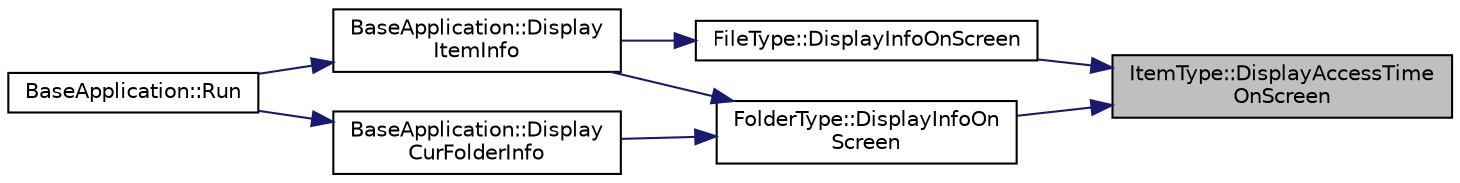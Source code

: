 digraph "ItemType::DisplayAccessTimeOnScreen"
{
 // LATEX_PDF_SIZE
  edge [fontname="Helvetica",fontsize="10",labelfontname="Helvetica",labelfontsize="10"];
  node [fontname="Helvetica",fontsize="10",shape=record];
  rankdir="RL";
  Node10 [label="ItemType::DisplayAccessTime\lOnScreen",height=0.2,width=0.4,color="black", fillcolor="grey75", style="filled", fontcolor="black",tooltip="Display Item Access Time on screen."];
  Node10 -> Node11 [dir="back",color="midnightblue",fontsize="10",style="solid",fontname="Helvetica"];
  Node11 [label="FileType::DisplayInfoOnScreen",height=0.2,width=0.4,color="black", fillcolor="white", style="filled",URL="$class_file_type.html#a0cb789c731bc317db67ff5e8b604a61b",tooltip="Display file Info on screen."];
  Node11 -> Node12 [dir="back",color="midnightblue",fontsize="10",style="solid",fontname="Helvetica"];
  Node12 [label="BaseApplication::Display\lItemInfo",height=0.2,width=0.4,color="black", fillcolor="white", style="filled",URL="$class_base_application.html#a8a64db7c6a721e65f4736b0fb3f0414e",tooltip="Display the Current Item Information which is in currentfolder on Screen. @detail operation info [Val..."];
  Node12 -> Node13 [dir="back",color="midnightblue",fontsize="10",style="solid",fontname="Helvetica"];
  Node13 [label="BaseApplication::Run",height=0.2,width=0.4,color="black", fillcolor="white", style="filled",URL="$class_base_application.html#a8f2ce8add401a3b537f041df9f7ef978",tooltip="Program driver."];
  Node10 -> Node14 [dir="back",color="midnightblue",fontsize="10",style="solid",fontname="Helvetica"];
  Node14 [label="FolderType::DisplayInfoOn\lScreen",height=0.2,width=0.4,color="black", fillcolor="white", style="filled",URL="$class_folder_type.html#a85827a860398d67cfd077cf6c82273c1",tooltip="Display Folder Info on screen."];
  Node14 -> Node12 [dir="back",color="midnightblue",fontsize="10",style="solid",fontname="Helvetica"];
  Node14 -> Node15 [dir="back",color="midnightblue",fontsize="10",style="solid",fontname="Helvetica"];
  Node15 [label="BaseApplication::Display\lCurFolderInfo",height=0.2,width=0.4,color="black", fillcolor="white", style="filled",URL="$class_base_application.html#ab148ad93c31b69939c8b8f628fe65eb2",tooltip="Display the Current Folder Information on Screen."];
  Node15 -> Node13 [dir="back",color="midnightblue",fontsize="10",style="solid",fontname="Helvetica"];
}
